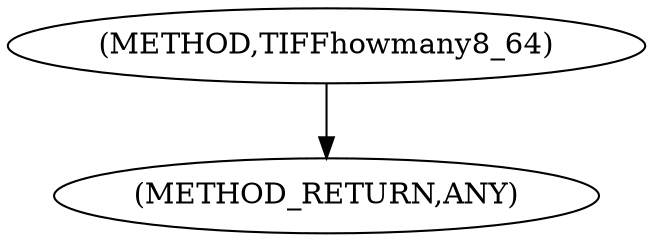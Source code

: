 digraph "TIFFhowmany8_64" {  
"100309" [label = <(METHOD,TIFFhowmany8_64)> ]
"100311" [label = <(METHOD_RETURN,ANY)> ]
  "100309" -> "100311" 
}
